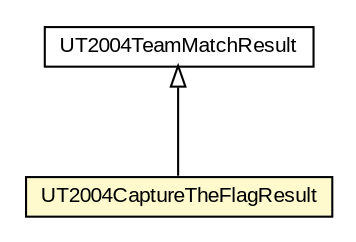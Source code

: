 #!/usr/local/bin/dot
#
# Class diagram 
# Generated by UMLGraph version 5.1 (http://www.umlgraph.org/)
#

digraph G {
	edge [fontname="arial",fontsize=10,labelfontname="arial",labelfontsize=10];
	node [fontname="arial",fontsize=10,shape=plaintext];
	nodesep=0.25;
	ranksep=0.5;
	// cz.cuni.amis.pogamut.ut2004.tournament.capturetheflag.UT2004CaptureTheFlagResult
	c986 [label=<<table title="cz.cuni.amis.pogamut.ut2004.tournament.capturetheflag.UT2004CaptureTheFlagResult" border="0" cellborder="1" cellspacing="0" cellpadding="2" port="p" bgcolor="lemonChiffon" href="./UT2004CaptureTheFlagResult.html">
		<tr><td><table border="0" cellspacing="0" cellpadding="1">
<tr><td align="center" balign="center"> UT2004CaptureTheFlagResult </td></tr>
		</table></td></tr>
		</table>>, fontname="arial", fontcolor="black", fontsize=10.0];
	// cz.cuni.amis.pogamut.ut2004.tournament.match.result.UT2004TeamMatchResult
	c1011 [label=<<table title="cz.cuni.amis.pogamut.ut2004.tournament.match.result.UT2004TeamMatchResult" border="0" cellborder="1" cellspacing="0" cellpadding="2" port="p" href="../match/result/UT2004TeamMatchResult.html">
		<tr><td><table border="0" cellspacing="0" cellpadding="1">
<tr><td align="center" balign="center"> UT2004TeamMatchResult </td></tr>
		</table></td></tr>
		</table>>, fontname="arial", fontcolor="black", fontsize=10.0];
	//cz.cuni.amis.pogamut.ut2004.tournament.capturetheflag.UT2004CaptureTheFlagResult extends cz.cuni.amis.pogamut.ut2004.tournament.match.result.UT2004TeamMatchResult
	c1011:p -> c986:p [dir=back,arrowtail=empty];
}

